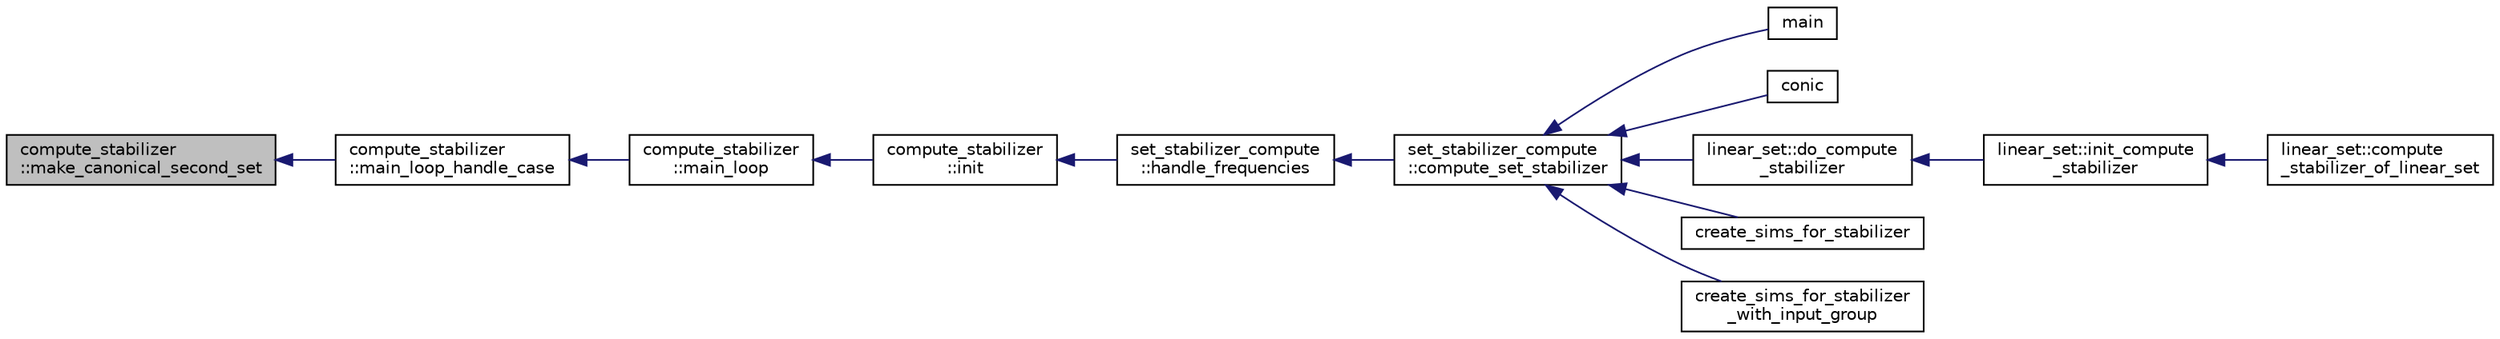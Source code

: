 digraph "compute_stabilizer::make_canonical_second_set"
{
  edge [fontname="Helvetica",fontsize="10",labelfontname="Helvetica",labelfontsize="10"];
  node [fontname="Helvetica",fontsize="10",shape=record];
  rankdir="LR";
  Node2823 [label="compute_stabilizer\l::make_canonical_second_set",height=0.2,width=0.4,color="black", fillcolor="grey75", style="filled", fontcolor="black"];
  Node2823 -> Node2824 [dir="back",color="midnightblue",fontsize="10",style="solid",fontname="Helvetica"];
  Node2824 [label="compute_stabilizer\l::main_loop_handle_case",height=0.2,width=0.4,color="black", fillcolor="white", style="filled",URL="$d8/d30/classcompute__stabilizer.html#a040fb5c6ad50133c5a16a35ed5b2ecc4"];
  Node2824 -> Node2825 [dir="back",color="midnightblue",fontsize="10",style="solid",fontname="Helvetica"];
  Node2825 [label="compute_stabilizer\l::main_loop",height=0.2,width=0.4,color="black", fillcolor="white", style="filled",URL="$d8/d30/classcompute__stabilizer.html#ae8615a28e0494704450689b6ea0b7ca2"];
  Node2825 -> Node2826 [dir="back",color="midnightblue",fontsize="10",style="solid",fontname="Helvetica"];
  Node2826 [label="compute_stabilizer\l::init",height=0.2,width=0.4,color="black", fillcolor="white", style="filled",URL="$d8/d30/classcompute__stabilizer.html#a36a1729430f317a65559220a8206a7d7"];
  Node2826 -> Node2827 [dir="back",color="midnightblue",fontsize="10",style="solid",fontname="Helvetica"];
  Node2827 [label="set_stabilizer_compute\l::handle_frequencies",height=0.2,width=0.4,color="black", fillcolor="white", style="filled",URL="$d8/dc6/classset__stabilizer__compute.html#a247c31bc3f19f22dadbfd7607cbaaa78"];
  Node2827 -> Node2828 [dir="back",color="midnightblue",fontsize="10",style="solid",fontname="Helvetica"];
  Node2828 [label="set_stabilizer_compute\l::compute_set_stabilizer",height=0.2,width=0.4,color="black", fillcolor="white", style="filled",URL="$d8/dc6/classset__stabilizer__compute.html#ad4f92074322e98c7cd0ed5d4f8486b76"];
  Node2828 -> Node2829 [dir="back",color="midnightblue",fontsize="10",style="solid",fontname="Helvetica"];
  Node2829 [label="main",height=0.2,width=0.4,color="black", fillcolor="white", style="filled",URL="$db/d67/test__hyperoval_8_c.html#a3c04138a5bfe5d72780bb7e82a18e627"];
  Node2828 -> Node2830 [dir="back",color="midnightblue",fontsize="10",style="solid",fontname="Helvetica"];
  Node2830 [label="conic",height=0.2,width=0.4,color="black", fillcolor="white", style="filled",URL="$d4/de8/conic_8_c.html#a96def9474b981a9d5831a9b48d85d652"];
  Node2828 -> Node2831 [dir="back",color="midnightblue",fontsize="10",style="solid",fontname="Helvetica"];
  Node2831 [label="linear_set::do_compute\l_stabilizer",height=0.2,width=0.4,color="black", fillcolor="white", style="filled",URL="$dd/d86/classlinear__set.html#ae8f58ded28fb5370f4459cca42b7463b"];
  Node2831 -> Node2832 [dir="back",color="midnightblue",fontsize="10",style="solid",fontname="Helvetica"];
  Node2832 [label="linear_set::init_compute\l_stabilizer",height=0.2,width=0.4,color="black", fillcolor="white", style="filled",URL="$dd/d86/classlinear__set.html#a0cc3eaec1896fdc977b62e94623b055b"];
  Node2832 -> Node2833 [dir="back",color="midnightblue",fontsize="10",style="solid",fontname="Helvetica"];
  Node2833 [label="linear_set::compute\l_stabilizer_of_linear_set",height=0.2,width=0.4,color="black", fillcolor="white", style="filled",URL="$dd/d86/classlinear__set.html#a098a133edfbaae0fd347a69c50bdbee2"];
  Node2828 -> Node2834 [dir="back",color="midnightblue",fontsize="10",style="solid",fontname="Helvetica"];
  Node2834 [label="create_sims_for_stabilizer",height=0.2,width=0.4,color="black", fillcolor="white", style="filled",URL="$d0/d76/tl__algebra__and__number__theory_8h.html#af2c67d225072549409be710ac3cd30f8"];
  Node2828 -> Node2835 [dir="back",color="midnightblue",fontsize="10",style="solid",fontname="Helvetica"];
  Node2835 [label="create_sims_for_stabilizer\l_with_input_group",height=0.2,width=0.4,color="black", fillcolor="white", style="filled",URL="$d0/d76/tl__algebra__and__number__theory_8h.html#af5482567a8d6ba5c2fe593bf6f7f9a0f"];
}

